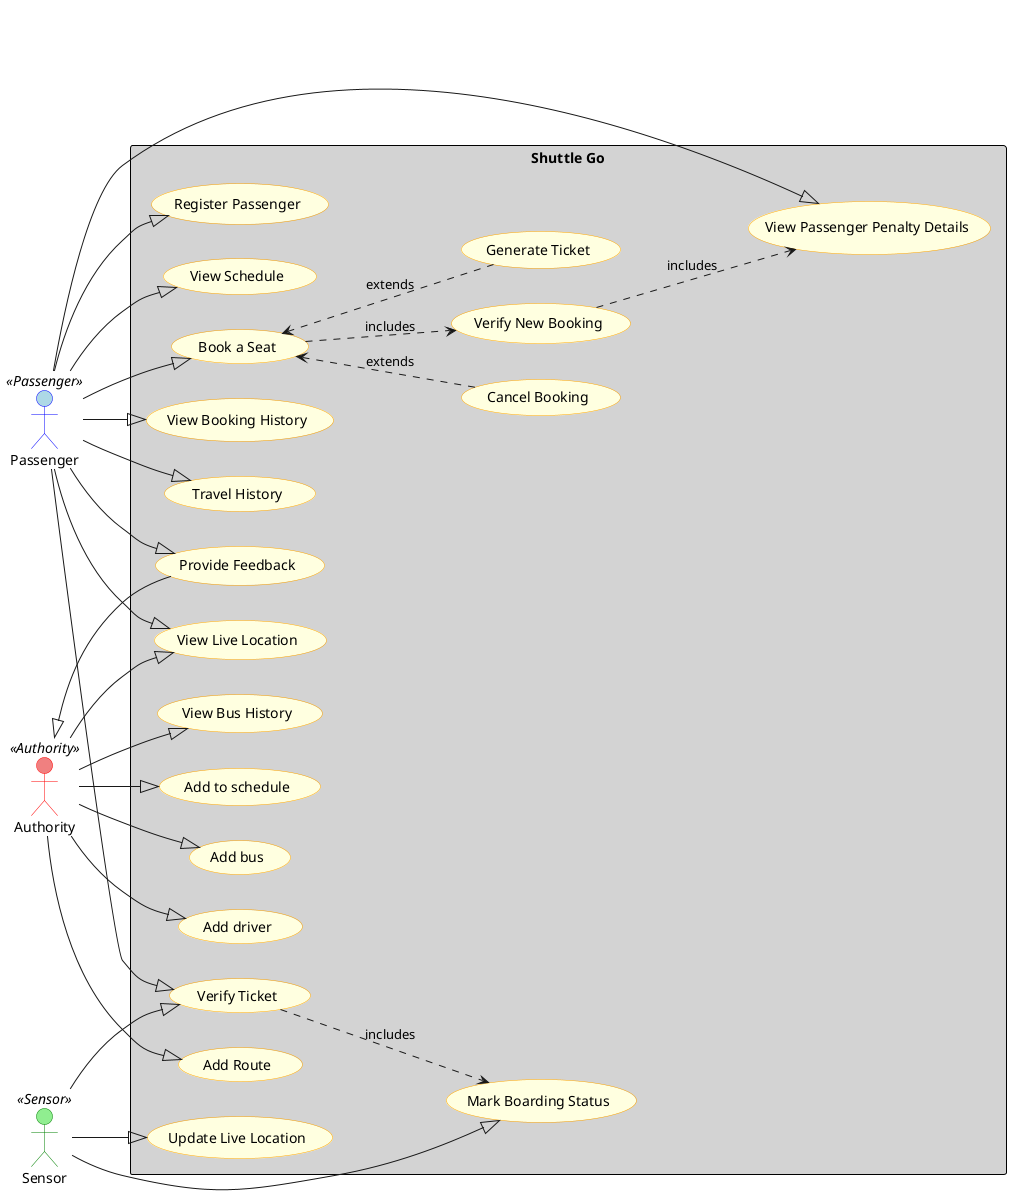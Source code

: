@startuml
left to right direction

skinparam actor {
  BackgroundColor<<Passenger>> LightBlue
  BorderColor<<Passenger>> Blue
  BackgroundColor<<Sensor>> LightGreen
  BorderColor<<Sensor>> Green
  BackgroundColor<<Authority>> LightCoral
  BorderColor<<Authority>> Red
}

skinparam usecase {
  BackgroundColor LightYellow
  BorderColor Orange
}

skinparam rectangle {
  BackgroundColor LightGray
  BorderColor Black
}

skinparam association {
  LineColor DarkBlue
  ArrowColor DarkBlue
}

skinparam dependency {
  LineColor DarkGreen
  LineStyle dotted
  ArrowColor DarkGreen
}

actor Passenger <<Passenger>>
actor Sensor <<Sensor>>
actor Authority <<Authority>>

rectangle "Shuttle Go" {
  (Register Passenger) as register
  (View Schedule) as view_schedule
  (Book a Seat) as book
  (Cancel Booking) as cancel_booking
  (Verify New Booking) as verify_booking
  (Provide Feedback) as feedback
  (Generate Ticket) as generate_ticket
  (View Booking History) as Passenger_History
  (View Passenger Penalty Details) as user_penalties
  (Travel History) as last30days
  (View Live Location) as get_live_location
  (Update Live Location) as Update_live_location
  (Mark Boarding Status) as mark_board
  (Verify Ticket) as verify_ticket
  (View Bus History) as Bus_History
  (Add to schedule) as addtoschedule
  (Add bus) as addbus
  (Add driver) as adddriver
  (Add Route) as addroute
}

Passenger --|> register
Passenger --|> view_schedule
Passenger --|> book
Passenger --|> feedback
Passenger --|> Passenger_History
Passenger --|> user_penalties
Passenger --|> last30days
Passenger --|> verify_ticket
Passenger --|> get_live_location

Sensor --|> verify_ticket
Sensor --|> Update_live_location
Sensor --|> mark_board

Authority --|> get_live_location
Authority --|> Bus_History
Authority --|> addtoschedule
Authority --|> addbus
Authority --|> adddriver
Authority --|> addroute
Authority <|-- feedback

book ..> verify_booking : includes
book <.. generate_ticket : extends
verify_booking ..> user_penalties : includes
book <.. cancel_booking : extends
verify_ticket ..> mark_board : includes

@enduml
